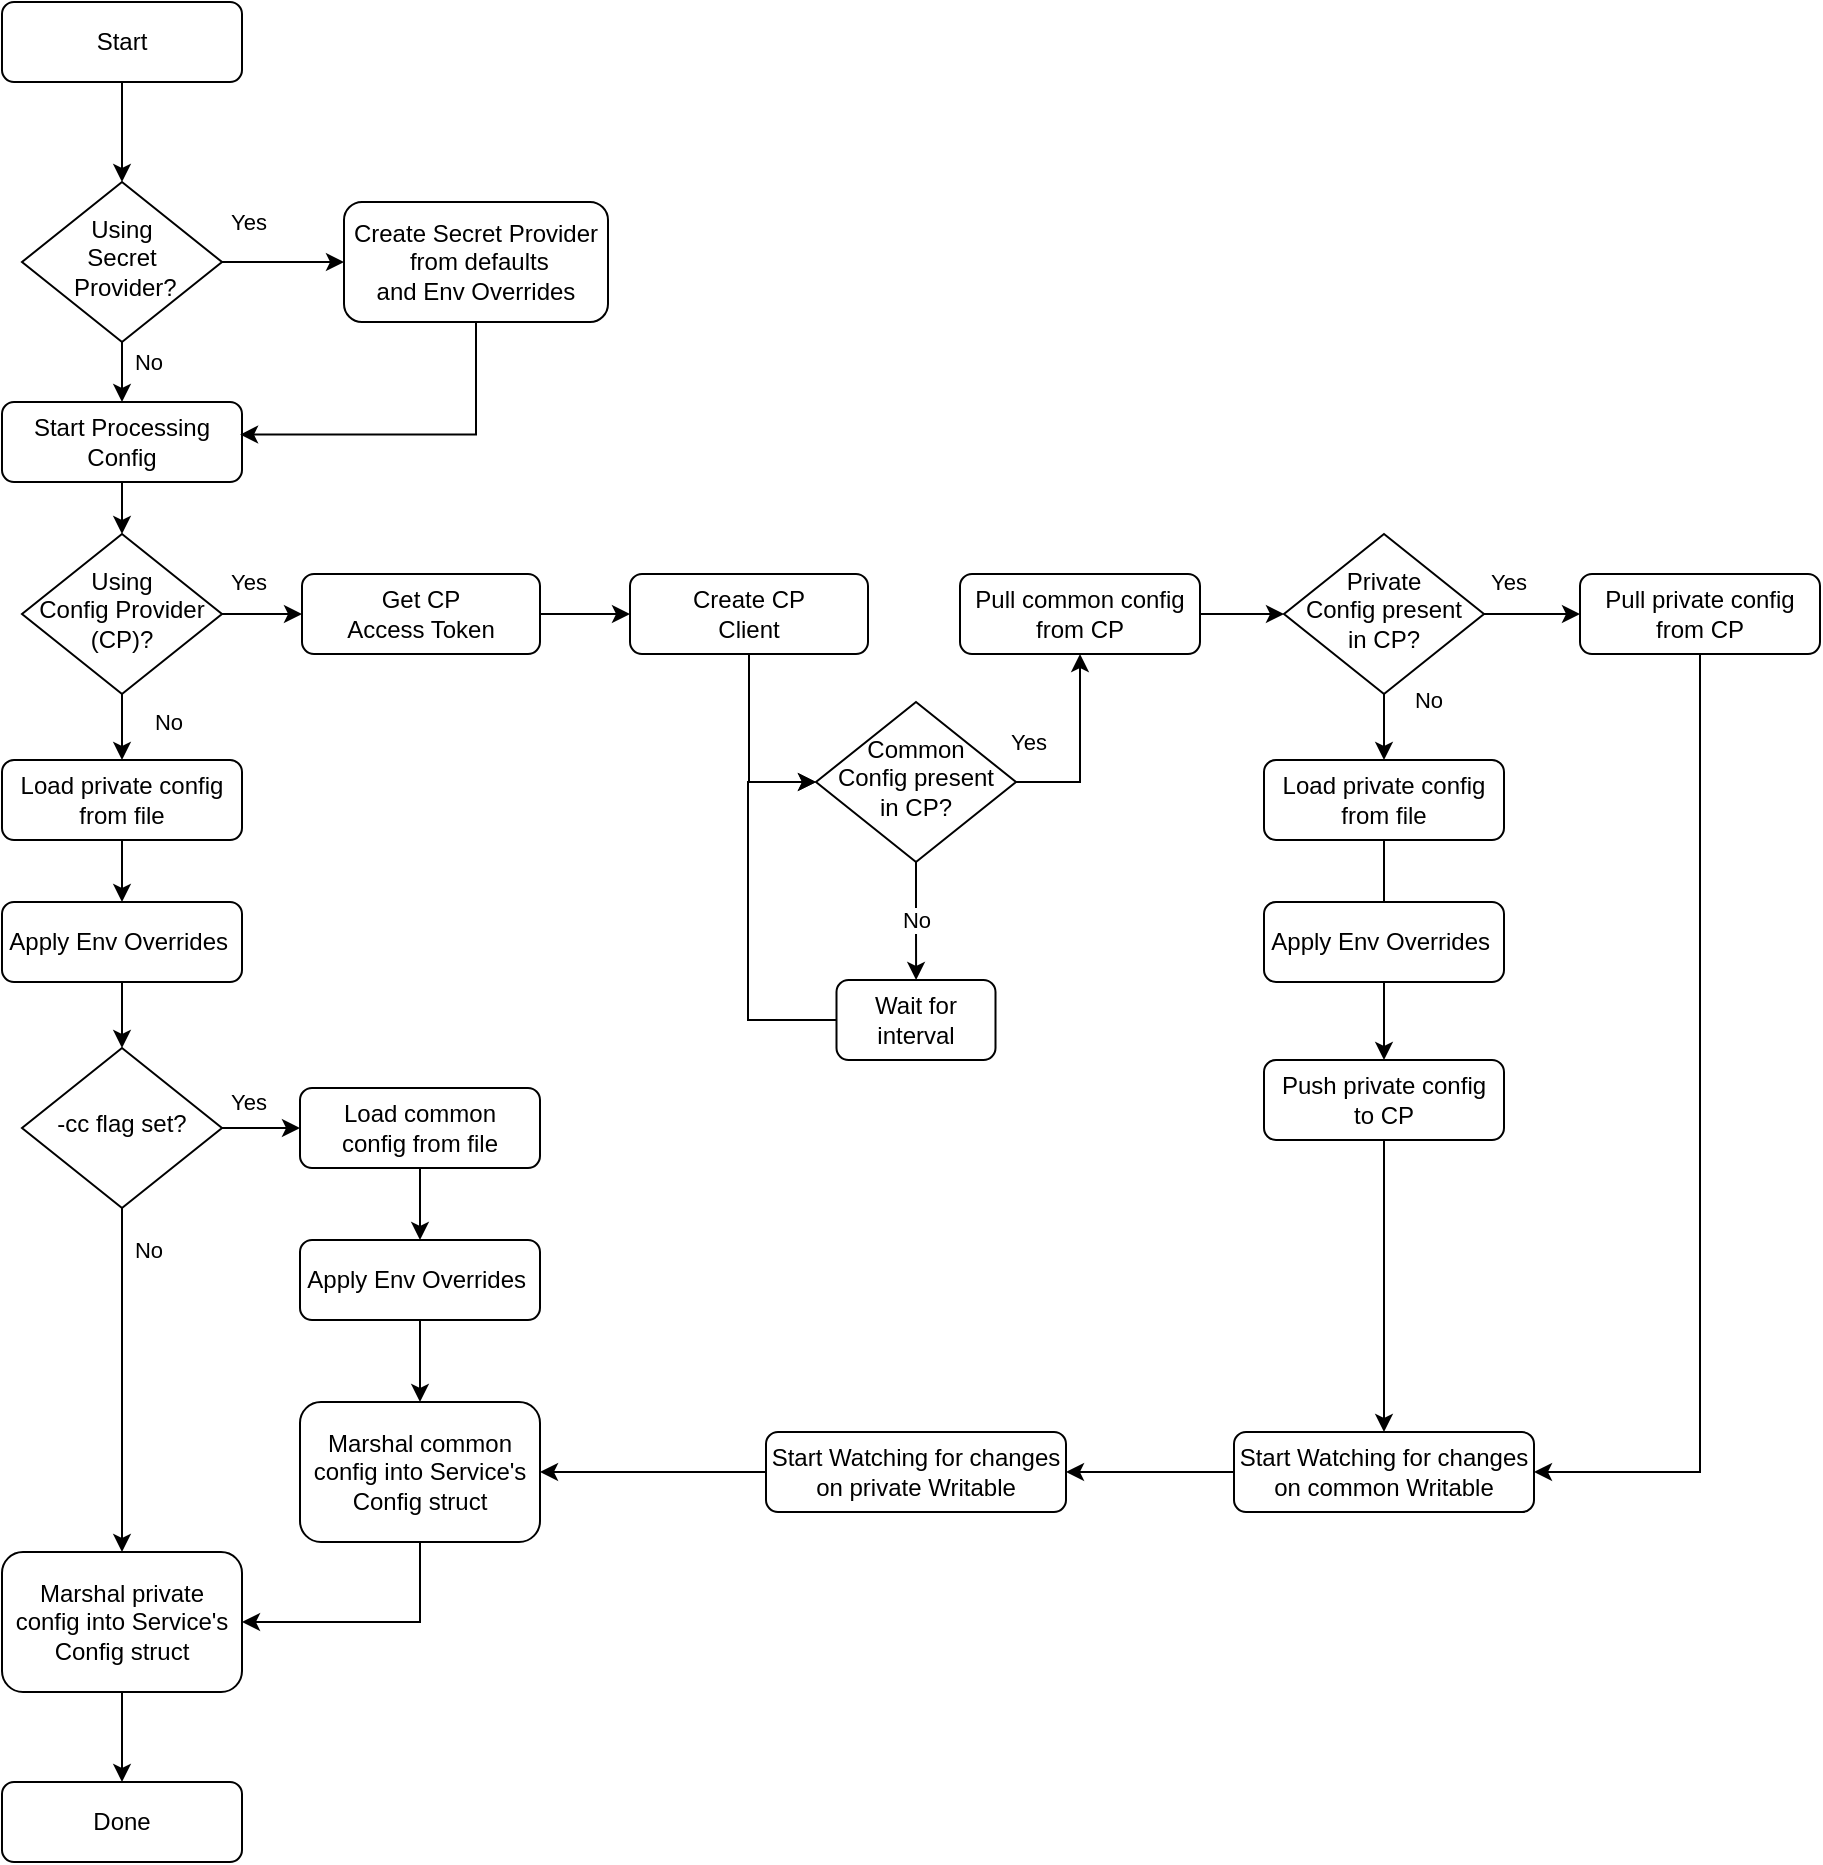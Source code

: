 <mxfile version="20.8.1" type="device"><diagram id="C5RBs43oDa-KdzZeNtuy" name="Page-1"><mxGraphModel dx="2074" dy="1227" grid="1" gridSize="10" guides="1" tooltips="1" connect="1" arrows="1" fold="1" page="1" pageScale="1" pageWidth="827" pageHeight="1169" math="0" shadow="0"><root><mxCell id="WIyWlLk6GJQsqaUBKTNV-0"/><mxCell id="WIyWlLk6GJQsqaUBKTNV-1" parent="WIyWlLk6GJQsqaUBKTNV-0"/><mxCell id="6Iov1pSNQMe7Vh8XSYzc-12" value="" style="edgeStyle=orthogonalEdgeStyle;rounded=0;orthogonalLoop=1;jettySize=auto;html=1;" parent="WIyWlLk6GJQsqaUBKTNV-1" source="WIyWlLk6GJQsqaUBKTNV-3" target="WIyWlLk6GJQsqaUBKTNV-7" edge="1"><mxGeometry relative="1" as="geometry"/></mxCell><mxCell id="WIyWlLk6GJQsqaUBKTNV-3" value="Load private config from file" style="rounded=1;whiteSpace=wrap;html=1;fontSize=12;glass=0;strokeWidth=1;shadow=0;" parent="WIyWlLk6GJQsqaUBKTNV-1" vertex="1"><mxGeometry x="698" y="429" width="120" height="40" as="geometry"/></mxCell><mxCell id="6Iov1pSNQMe7Vh8XSYzc-2" value="Yes" style="edgeStyle=orthogonalEdgeStyle;rounded=0;orthogonalLoop=1;jettySize=auto;html=1;" parent="WIyWlLk6GJQsqaUBKTNV-1" source="WIyWlLk6GJQsqaUBKTNV-6" target="oSFxqbwiIQ1ohmb1DDbT-47" edge="1"><mxGeometry x="-0.35" y="16" relative="1" as="geometry"><mxPoint as="offset"/></mxGeometry></mxCell><mxCell id="6Iov1pSNQMe7Vh8XSYzc-3" value="No" style="edgeStyle=orthogonalEdgeStyle;rounded=0;orthogonalLoop=1;jettySize=auto;html=1;entryX=0.5;entryY=0;entryDx=0;entryDy=0;" parent="WIyWlLk6GJQsqaUBKTNV-1" source="WIyWlLk6GJQsqaUBKTNV-6" target="oSFxqbwiIQ1ohmb1DDbT-30" edge="1"><mxGeometry x="0.192" y="23" relative="1" as="geometry"><mxPoint as="offset"/><mxPoint x="130" y="450" as="targetPoint"/></mxGeometry></mxCell><mxCell id="WIyWlLk6GJQsqaUBKTNV-6" value="Using &lt;br&gt;Config Provider (CP)?" style="rhombus;whiteSpace=wrap;html=1;shadow=0;fontFamily=Helvetica;fontSize=12;align=center;strokeWidth=1;spacing=6;spacingTop=-4;" parent="WIyWlLk6GJQsqaUBKTNV-1" vertex="1"><mxGeometry x="77" y="316" width="100" height="80" as="geometry"/></mxCell><mxCell id="oSFxqbwiIQ1ohmb1DDbT-64" style="edgeStyle=orthogonalEdgeStyle;rounded=0;orthogonalLoop=1;jettySize=auto;html=1;entryX=0.5;entryY=0;entryDx=0;entryDy=0;exitX=0.5;exitY=1;exitDx=0;exitDy=0;" parent="WIyWlLk6GJQsqaUBKTNV-1" source="WIyWlLk6GJQsqaUBKTNV-7" target="oSFxqbwiIQ1ohmb1DDbT-65" edge="1"><mxGeometry relative="1" as="geometry"/></mxCell><mxCell id="WIyWlLk6GJQsqaUBKTNV-7" value="Push private config&lt;br&gt;&amp;nbsp;to CP&amp;nbsp;" style="rounded=1;whiteSpace=wrap;html=1;fontSize=12;glass=0;strokeWidth=1;shadow=0;" parent="WIyWlLk6GJQsqaUBKTNV-1" vertex="1"><mxGeometry x="698" y="579" width="120" height="40" as="geometry"/></mxCell><mxCell id="WIyWlLk6GJQsqaUBKTNV-11" value="Done" style="rounded=1;whiteSpace=wrap;html=1;fontSize=12;glass=0;strokeWidth=1;shadow=0;" parent="WIyWlLk6GJQsqaUBKTNV-1" vertex="1"><mxGeometry x="67" y="940" width="120" height="40" as="geometry"/></mxCell><mxCell id="Q9C_L8rRyR62dyfLMYQr-22" style="edgeStyle=orthogonalEdgeStyle;rounded=0;orthogonalLoop=1;jettySize=auto;html=1;exitX=0.5;exitY=1;exitDx=0;exitDy=0;entryX=1;entryY=0.5;entryDx=0;entryDy=0;" edge="1" parent="WIyWlLk6GJQsqaUBKTNV-1" source="WIyWlLk6GJQsqaUBKTNV-12" target="oSFxqbwiIQ1ohmb1DDbT-58"><mxGeometry relative="1" as="geometry"/></mxCell><mxCell id="WIyWlLk6GJQsqaUBKTNV-12" value="Marshal common config into Service's Config struct" style="rounded=1;whiteSpace=wrap;html=1;fontSize=12;glass=0;strokeWidth=1;shadow=0;" parent="WIyWlLk6GJQsqaUBKTNV-1" vertex="1"><mxGeometry x="216" y="750" width="120" height="70" as="geometry"/></mxCell><mxCell id="6Iov1pSNQMe7Vh8XSYzc-10" value="Yes" style="edgeStyle=orthogonalEdgeStyle;rounded=0;orthogonalLoop=1;jettySize=auto;html=1;" parent="WIyWlLk6GJQsqaUBKTNV-1" source="oSFxqbwiIQ1ohmb1DDbT-6" target="oSFxqbwiIQ1ohmb1DDbT-12" edge="1"><mxGeometry x="-0.5" y="16" relative="1" as="geometry"><mxPoint as="offset"/></mxGeometry></mxCell><mxCell id="6Iov1pSNQMe7Vh8XSYzc-11" value="No" style="edgeStyle=orthogonalEdgeStyle;rounded=0;orthogonalLoop=1;jettySize=auto;html=1;" parent="WIyWlLk6GJQsqaUBKTNV-1" source="oSFxqbwiIQ1ohmb1DDbT-6" target="WIyWlLk6GJQsqaUBKTNV-3" edge="1"><mxGeometry x="-0.892" y="22" relative="1" as="geometry"><mxPoint as="offset"/></mxGeometry></mxCell><mxCell id="oSFxqbwiIQ1ohmb1DDbT-6" value="Private&lt;br&gt;Config present in CP?" style="rhombus;whiteSpace=wrap;html=1;shadow=0;fontFamily=Helvetica;fontSize=12;align=center;strokeWidth=1;spacing=6;spacingTop=-4;" parent="WIyWlLk6GJQsqaUBKTNV-1" vertex="1"><mxGeometry x="708" y="316" width="100" height="80" as="geometry"/></mxCell><mxCell id="oSFxqbwiIQ1ohmb1DDbT-63" style="edgeStyle=orthogonalEdgeStyle;rounded=0;orthogonalLoop=1;jettySize=auto;html=1;entryX=1;entryY=0.5;entryDx=0;entryDy=0;" parent="WIyWlLk6GJQsqaUBKTNV-1" source="oSFxqbwiIQ1ohmb1DDbT-12" target="oSFxqbwiIQ1ohmb1DDbT-65" edge="1"><mxGeometry relative="1" as="geometry"><Array as="points"><mxPoint x="916" y="785"/></Array></mxGeometry></mxCell><mxCell id="oSFxqbwiIQ1ohmb1DDbT-12" value="Pull private config&lt;br&gt;from CP" style="rounded=1;whiteSpace=wrap;html=1;fontSize=12;glass=0;strokeWidth=1;shadow=0;" parent="WIyWlLk6GJQsqaUBKTNV-1" vertex="1"><mxGeometry x="856" y="336" width="120" height="40" as="geometry"/></mxCell><mxCell id="oSFxqbwiIQ1ohmb1DDbT-61" value="" style="edgeStyle=orthogonalEdgeStyle;rounded=0;orthogonalLoop=1;jettySize=auto;html=1;" parent="WIyWlLk6GJQsqaUBKTNV-1" source="oSFxqbwiIQ1ohmb1DDbT-21" target="WIyWlLk6GJQsqaUBKTNV-6" edge="1"><mxGeometry relative="1" as="geometry"/></mxCell><mxCell id="oSFxqbwiIQ1ohmb1DDbT-21" value="Start Processing Config" style="rounded=1;whiteSpace=wrap;html=1;fontSize=12;glass=0;strokeWidth=1;shadow=0;" parent="WIyWlLk6GJQsqaUBKTNV-1" vertex="1"><mxGeometry x="67" y="250" width="120" height="40" as="geometry"/></mxCell><mxCell id="6Iov1pSNQMe7Vh8XSYzc-9" value="" style="edgeStyle=orthogonalEdgeStyle;rounded=0;orthogonalLoop=1;jettySize=auto;html=1;" parent="WIyWlLk6GJQsqaUBKTNV-1" source="oSFxqbwiIQ1ohmb1DDbT-23" target="oSFxqbwiIQ1ohmb1DDbT-6" edge="1"><mxGeometry relative="1" as="geometry"/></mxCell><mxCell id="oSFxqbwiIQ1ohmb1DDbT-23" value="Pull common config from CP" style="rounded=1;whiteSpace=wrap;html=1;fontSize=12;glass=0;strokeWidth=1;shadow=0;" parent="WIyWlLk6GJQsqaUBKTNV-1" vertex="1"><mxGeometry x="546" y="336" width="120" height="40" as="geometry"/></mxCell><mxCell id="Q9C_L8rRyR62dyfLMYQr-6" style="edgeStyle=orthogonalEdgeStyle;rounded=0;orthogonalLoop=1;jettySize=auto;html=1;exitX=0.5;exitY=1;exitDx=0;exitDy=0;entryX=0.5;entryY=0;entryDx=0;entryDy=0;" edge="1" parent="WIyWlLk6GJQsqaUBKTNV-1" source="oSFxqbwiIQ1ohmb1DDbT-30" target="Q9C_L8rRyR62dyfLMYQr-3"><mxGeometry relative="1" as="geometry"/></mxCell><mxCell id="oSFxqbwiIQ1ohmb1DDbT-30" value="Load private config&lt;br&gt;from file" style="rounded=1;whiteSpace=wrap;html=1;fontSize=12;glass=0;strokeWidth=1;shadow=0;" parent="WIyWlLk6GJQsqaUBKTNV-1" vertex="1"><mxGeometry x="67" y="429" width="120" height="40" as="geometry"/></mxCell><mxCell id="oSFxqbwiIQ1ohmb1DDbT-60" value="No" style="edgeStyle=orthogonalEdgeStyle;rounded=0;orthogonalLoop=1;jettySize=auto;html=1;" parent="WIyWlLk6GJQsqaUBKTNV-1" source="oSFxqbwiIQ1ohmb1DDbT-40" target="oSFxqbwiIQ1ohmb1DDbT-21" edge="1"><mxGeometry x="0.2" y="13" relative="1" as="geometry"><mxPoint as="offset"/></mxGeometry></mxCell><mxCell id="6Iov1pSNQMe7Vh8XSYzc-13" value="Yes" style="edgeStyle=orthogonalEdgeStyle;rounded=0;orthogonalLoop=1;jettySize=auto;html=1;" parent="WIyWlLk6GJQsqaUBKTNV-1" source="oSFxqbwiIQ1ohmb1DDbT-40" target="oSFxqbwiIQ1ohmb1DDbT-43" edge="1"><mxGeometry x="-0.574" y="20" relative="1" as="geometry"><mxPoint as="offset"/></mxGeometry></mxCell><mxCell id="oSFxqbwiIQ1ohmb1DDbT-40" value="Using &lt;br&gt;Secret&lt;br&gt;&amp;nbsp;Provider?" style="rhombus;whiteSpace=wrap;html=1;shadow=0;fontFamily=Helvetica;fontSize=12;align=center;strokeWidth=1;spacing=6;spacingTop=-4;" parent="WIyWlLk6GJQsqaUBKTNV-1" vertex="1"><mxGeometry x="77" y="140" width="100" height="80" as="geometry"/></mxCell><mxCell id="oSFxqbwiIQ1ohmb1DDbT-62" style="edgeStyle=orthogonalEdgeStyle;rounded=0;orthogonalLoop=1;jettySize=auto;html=1;entryX=0.992;entryY=0.407;entryDx=0;entryDy=0;entryPerimeter=0;exitX=0.5;exitY=1;exitDx=0;exitDy=0;" parent="WIyWlLk6GJQsqaUBKTNV-1" source="oSFxqbwiIQ1ohmb1DDbT-43" target="oSFxqbwiIQ1ohmb1DDbT-21" edge="1"><mxGeometry relative="1" as="geometry"><mxPoint x="300" y="280" as="targetPoint"/></mxGeometry></mxCell><mxCell id="oSFxqbwiIQ1ohmb1DDbT-43" value="Create Secret Provider&lt;br&gt;&amp;nbsp;from defaults &lt;br&gt;and Env Overrides" style="rounded=1;whiteSpace=wrap;html=1;fontSize=12;glass=0;strokeWidth=1;shadow=0;" parent="WIyWlLk6GJQsqaUBKTNV-1" vertex="1"><mxGeometry x="238" y="150" width="132" height="60" as="geometry"/></mxCell><mxCell id="6Iov1pSNQMe7Vh8XSYzc-0" value="" style="edgeStyle=orthogonalEdgeStyle;rounded=0;orthogonalLoop=1;jettySize=auto;html=1;" parent="WIyWlLk6GJQsqaUBKTNV-1" source="oSFxqbwiIQ1ohmb1DDbT-47" target="oSFxqbwiIQ1ohmb1DDbT-51" edge="1"><mxGeometry relative="1" as="geometry"/></mxCell><mxCell id="oSFxqbwiIQ1ohmb1DDbT-47" value="Get CP &lt;br&gt;Access Token" style="rounded=1;whiteSpace=wrap;html=1;fontSize=12;glass=0;strokeWidth=1;shadow=0;" parent="WIyWlLk6GJQsqaUBKTNV-1" vertex="1"><mxGeometry x="217" y="336" width="119" height="40" as="geometry"/></mxCell><mxCell id="6Iov1pSNQMe7Vh8XSYzc-1" value="" style="edgeStyle=orthogonalEdgeStyle;rounded=0;orthogonalLoop=1;jettySize=auto;html=1;entryX=0;entryY=0.5;entryDx=0;entryDy=0;" parent="WIyWlLk6GJQsqaUBKTNV-1" source="oSFxqbwiIQ1ohmb1DDbT-51" target="6Iov1pSNQMe7Vh8XSYzc-14" edge="1"><mxGeometry relative="1" as="geometry"/></mxCell><mxCell id="oSFxqbwiIQ1ohmb1DDbT-51" value="Create CP &lt;br&gt;Client" style="rounded=1;whiteSpace=wrap;html=1;fontSize=12;glass=0;strokeWidth=1;shadow=0;" parent="WIyWlLk6GJQsqaUBKTNV-1" vertex="1"><mxGeometry x="381" y="336" width="119" height="40" as="geometry"/></mxCell><mxCell id="Q9C_L8rRyR62dyfLMYQr-21" value="" style="edgeStyle=orthogonalEdgeStyle;rounded=0;orthogonalLoop=1;jettySize=auto;html=1;" edge="1" parent="WIyWlLk6GJQsqaUBKTNV-1" source="oSFxqbwiIQ1ohmb1DDbT-58" target="WIyWlLk6GJQsqaUBKTNV-11"><mxGeometry relative="1" as="geometry"/></mxCell><mxCell id="oSFxqbwiIQ1ohmb1DDbT-58" value="Marshal private &lt;br&gt;config into Service's Config struct" style="rounded=1;whiteSpace=wrap;html=1;fontSize=12;glass=0;strokeWidth=1;shadow=0;" parent="WIyWlLk6GJQsqaUBKTNV-1" vertex="1"><mxGeometry x="67" y="825" width="120" height="70" as="geometry"/></mxCell><mxCell id="oSFxqbwiIQ1ohmb1DDbT-67" value="" style="edgeStyle=orthogonalEdgeStyle;rounded=0;orthogonalLoop=1;jettySize=auto;html=1;" parent="WIyWlLk6GJQsqaUBKTNV-1" source="oSFxqbwiIQ1ohmb1DDbT-65" target="oSFxqbwiIQ1ohmb1DDbT-66" edge="1"><mxGeometry relative="1" as="geometry"/></mxCell><mxCell id="oSFxqbwiIQ1ohmb1DDbT-65" value="Start Watching for changes on common Writable" style="rounded=1;whiteSpace=wrap;html=1;fontSize=12;glass=0;strokeWidth=1;shadow=0;" parent="WIyWlLk6GJQsqaUBKTNV-1" vertex="1"><mxGeometry x="683" y="765" width="150" height="40" as="geometry"/></mxCell><mxCell id="oSFxqbwiIQ1ohmb1DDbT-68" style="edgeStyle=orthogonalEdgeStyle;rounded=0;orthogonalLoop=1;jettySize=auto;html=1;entryX=1;entryY=0.5;entryDx=0;entryDy=0;" parent="WIyWlLk6GJQsqaUBKTNV-1" source="oSFxqbwiIQ1ohmb1DDbT-66" target="WIyWlLk6GJQsqaUBKTNV-12" edge="1"><mxGeometry relative="1" as="geometry"/></mxCell><mxCell id="oSFxqbwiIQ1ohmb1DDbT-66" value="Start Watching for changes on private Writable" style="rounded=1;whiteSpace=wrap;html=1;fontSize=12;glass=0;strokeWidth=1;shadow=0;" parent="WIyWlLk6GJQsqaUBKTNV-1" vertex="1"><mxGeometry x="449" y="765" width="150" height="40" as="geometry"/></mxCell><mxCell id="6Iov1pSNQMe7Vh8XSYzc-15" value="Yes" style="edgeStyle=orthogonalEdgeStyle;rounded=0;orthogonalLoop=1;jettySize=auto;html=1;entryX=0.5;entryY=1;entryDx=0;entryDy=0;exitX=1;exitY=0.5;exitDx=0;exitDy=0;" parent="WIyWlLk6GJQsqaUBKTNV-1" source="6Iov1pSNQMe7Vh8XSYzc-14" target="oSFxqbwiIQ1ohmb1DDbT-23" edge="1"><mxGeometry x="-0.875" y="20" relative="1" as="geometry"><mxPoint x="650" y="410" as="targetPoint"/><mxPoint as="offset"/></mxGeometry></mxCell><mxCell id="6Iov1pSNQMe7Vh8XSYzc-21" value="No" style="edgeStyle=orthogonalEdgeStyle;rounded=0;orthogonalLoop=1;jettySize=auto;html=1;" parent="WIyWlLk6GJQsqaUBKTNV-1" source="6Iov1pSNQMe7Vh8XSYzc-14" target="6Iov1pSNQMe7Vh8XSYzc-16" edge="1"><mxGeometry relative="1" as="geometry"/></mxCell><mxCell id="6Iov1pSNQMe7Vh8XSYzc-14" value="Common&lt;br&gt;Config present in CP?" style="rhombus;whiteSpace=wrap;html=1;shadow=0;fontFamily=Helvetica;fontSize=12;align=center;strokeWidth=1;spacing=6;spacingTop=-4;" parent="WIyWlLk6GJQsqaUBKTNV-1" vertex="1"><mxGeometry x="474" y="400" width="100" height="80" as="geometry"/></mxCell><mxCell id="6Iov1pSNQMe7Vh8XSYzc-17" style="edgeStyle=orthogonalEdgeStyle;rounded=0;orthogonalLoop=1;jettySize=auto;html=1;exitX=0;exitY=0.5;exitDx=0;exitDy=0;entryX=0;entryY=0.5;entryDx=0;entryDy=0;" parent="WIyWlLk6GJQsqaUBKTNV-1" source="6Iov1pSNQMe7Vh8XSYzc-16" target="6Iov1pSNQMe7Vh8XSYzc-14" edge="1"><mxGeometry relative="1" as="geometry"><mxPoint x="470" y="480" as="targetPoint"/><Array as="points"><mxPoint x="440" y="559"/><mxPoint x="440" y="440"/></Array></mxGeometry></mxCell><mxCell id="6Iov1pSNQMe7Vh8XSYzc-16" value="Wait for interval" style="rounded=1;whiteSpace=wrap;html=1;fontSize=12;glass=0;strokeWidth=1;shadow=0;" parent="WIyWlLk6GJQsqaUBKTNV-1" vertex="1"><mxGeometry x="484.25" y="539" width="79.5" height="40" as="geometry"/></mxCell><mxCell id="6Iov1pSNQMe7Vh8XSYzc-23" value="" style="edgeStyle=orthogonalEdgeStyle;rounded=0;orthogonalLoop=1;jettySize=auto;html=1;" parent="WIyWlLk6GJQsqaUBKTNV-1" source="6Iov1pSNQMe7Vh8XSYzc-22" target="oSFxqbwiIQ1ohmb1DDbT-40" edge="1"><mxGeometry relative="1" as="geometry"/></mxCell><mxCell id="6Iov1pSNQMe7Vh8XSYzc-22" value="Start" style="rounded=1;whiteSpace=wrap;html=1;fontSize=12;glass=0;strokeWidth=1;shadow=0;" parent="WIyWlLk6GJQsqaUBKTNV-1" vertex="1"><mxGeometry x="67" y="50" width="120" height="40" as="geometry"/></mxCell><mxCell id="Q9C_L8rRyR62dyfLMYQr-1" value="Apply Env Overrides&amp;nbsp;" style="rounded=1;whiteSpace=wrap;html=1;fontSize=12;glass=0;strokeWidth=1;shadow=0;" vertex="1" parent="WIyWlLk6GJQsqaUBKTNV-1"><mxGeometry x="698" y="500" width="120" height="40" as="geometry"/></mxCell><mxCell id="Q9C_L8rRyR62dyfLMYQr-8" value="" style="edgeStyle=orthogonalEdgeStyle;rounded=0;orthogonalLoop=1;jettySize=auto;html=1;" edge="1" parent="WIyWlLk6GJQsqaUBKTNV-1" source="Q9C_L8rRyR62dyfLMYQr-3" target="Q9C_L8rRyR62dyfLMYQr-7"><mxGeometry relative="1" as="geometry"/></mxCell><mxCell id="Q9C_L8rRyR62dyfLMYQr-3" value="Apply Env Overrides&amp;nbsp;" style="rounded=1;whiteSpace=wrap;html=1;fontSize=12;glass=0;strokeWidth=1;shadow=0;" vertex="1" parent="WIyWlLk6GJQsqaUBKTNV-1"><mxGeometry x="67" y="500" width="120" height="40" as="geometry"/></mxCell><mxCell id="Q9C_L8rRyR62dyfLMYQr-12" value="Yes" style="edgeStyle=orthogonalEdgeStyle;rounded=0;orthogonalLoop=1;jettySize=auto;html=1;" edge="1" parent="WIyWlLk6GJQsqaUBKTNV-1" source="Q9C_L8rRyR62dyfLMYQr-7" target="Q9C_L8rRyR62dyfLMYQr-10"><mxGeometry x="-0.366" y="13" relative="1" as="geometry"><mxPoint as="offset"/></mxGeometry></mxCell><mxCell id="Q9C_L8rRyR62dyfLMYQr-16" value="No" style="edgeStyle=orthogonalEdgeStyle;rounded=0;orthogonalLoop=1;jettySize=auto;html=1;exitX=0.5;exitY=1;exitDx=0;exitDy=0;entryX=0.5;entryY=0;entryDx=0;entryDy=0;" edge="1" parent="WIyWlLk6GJQsqaUBKTNV-1" source="Q9C_L8rRyR62dyfLMYQr-7" target="oSFxqbwiIQ1ohmb1DDbT-58"><mxGeometry x="-0.762" y="13" relative="1" as="geometry"><mxPoint as="offset"/></mxGeometry></mxCell><mxCell id="Q9C_L8rRyR62dyfLMYQr-7" value="-cc flag set?" style="rhombus;whiteSpace=wrap;html=1;shadow=0;fontFamily=Helvetica;fontSize=12;align=center;strokeWidth=1;spacing=6;spacingTop=-4;" vertex="1" parent="WIyWlLk6GJQsqaUBKTNV-1"><mxGeometry x="77" y="573" width="100" height="80" as="geometry"/></mxCell><mxCell id="Q9C_L8rRyR62dyfLMYQr-14" value="" style="edgeStyle=orthogonalEdgeStyle;rounded=0;orthogonalLoop=1;jettySize=auto;html=1;" edge="1" parent="WIyWlLk6GJQsqaUBKTNV-1" source="Q9C_L8rRyR62dyfLMYQr-10" target="Q9C_L8rRyR62dyfLMYQr-11"><mxGeometry relative="1" as="geometry"/></mxCell><mxCell id="Q9C_L8rRyR62dyfLMYQr-10" value="Load common &lt;br&gt;config from file" style="rounded=1;whiteSpace=wrap;html=1;fontSize=12;glass=0;strokeWidth=1;shadow=0;" vertex="1" parent="WIyWlLk6GJQsqaUBKTNV-1"><mxGeometry x="216" y="593" width="120" height="40" as="geometry"/></mxCell><mxCell id="Q9C_L8rRyR62dyfLMYQr-13" value="" style="edgeStyle=orthogonalEdgeStyle;rounded=0;orthogonalLoop=1;jettySize=auto;html=1;" edge="1" parent="WIyWlLk6GJQsqaUBKTNV-1" source="Q9C_L8rRyR62dyfLMYQr-11" target="WIyWlLk6GJQsqaUBKTNV-12"><mxGeometry relative="1" as="geometry"/></mxCell><mxCell id="Q9C_L8rRyR62dyfLMYQr-11" value="Apply Env Overrides&amp;nbsp;" style="rounded=1;whiteSpace=wrap;html=1;fontSize=12;glass=0;strokeWidth=1;shadow=0;" vertex="1" parent="WIyWlLk6GJQsqaUBKTNV-1"><mxGeometry x="216" y="669" width="120" height="40" as="geometry"/></mxCell></root></mxGraphModel></diagram></mxfile>